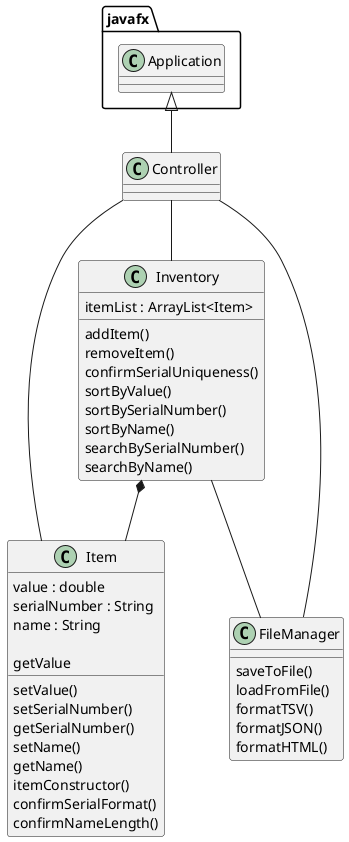 @startuml
'https://plantuml.com/sequence-diagram

javafx.Application<|-- Controller
Controller -- Inventory
Controller - Item
Controller -- FileManager
Inventory -- FileManager
Inventory *-- Item

Class Controller {
}
Class FileManager{
     saveToFile()
     loadFromFile()
     formatTSV()
     formatJSON()
     formatHTML()
}
Class Inventory{
     itemList : ArrayList<Item>

     addItem()
     removeItem()
     confirmSerialUniqueness()
     sortByValue()
     sortBySerialNumber()
     sortByName()
     searchBySerialNumber()
     searchByName()
}
Class Item{
     value : double
     serialNumber : String
     name : String

     setValue()
     getValue
     setSerialNumber()
     getSerialNumber()
     setName()
     getName()
     itemConstructor()
     confirmSerialFormat()
     confirmNameLength()
}
@enduml